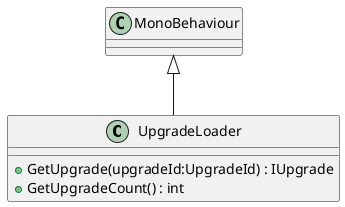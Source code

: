 @startuml
class UpgradeLoader {
    + GetUpgrade(upgradeId:UpgradeId) : IUpgrade
    + GetUpgradeCount() : int
}
MonoBehaviour <|-- UpgradeLoader
@enduml
